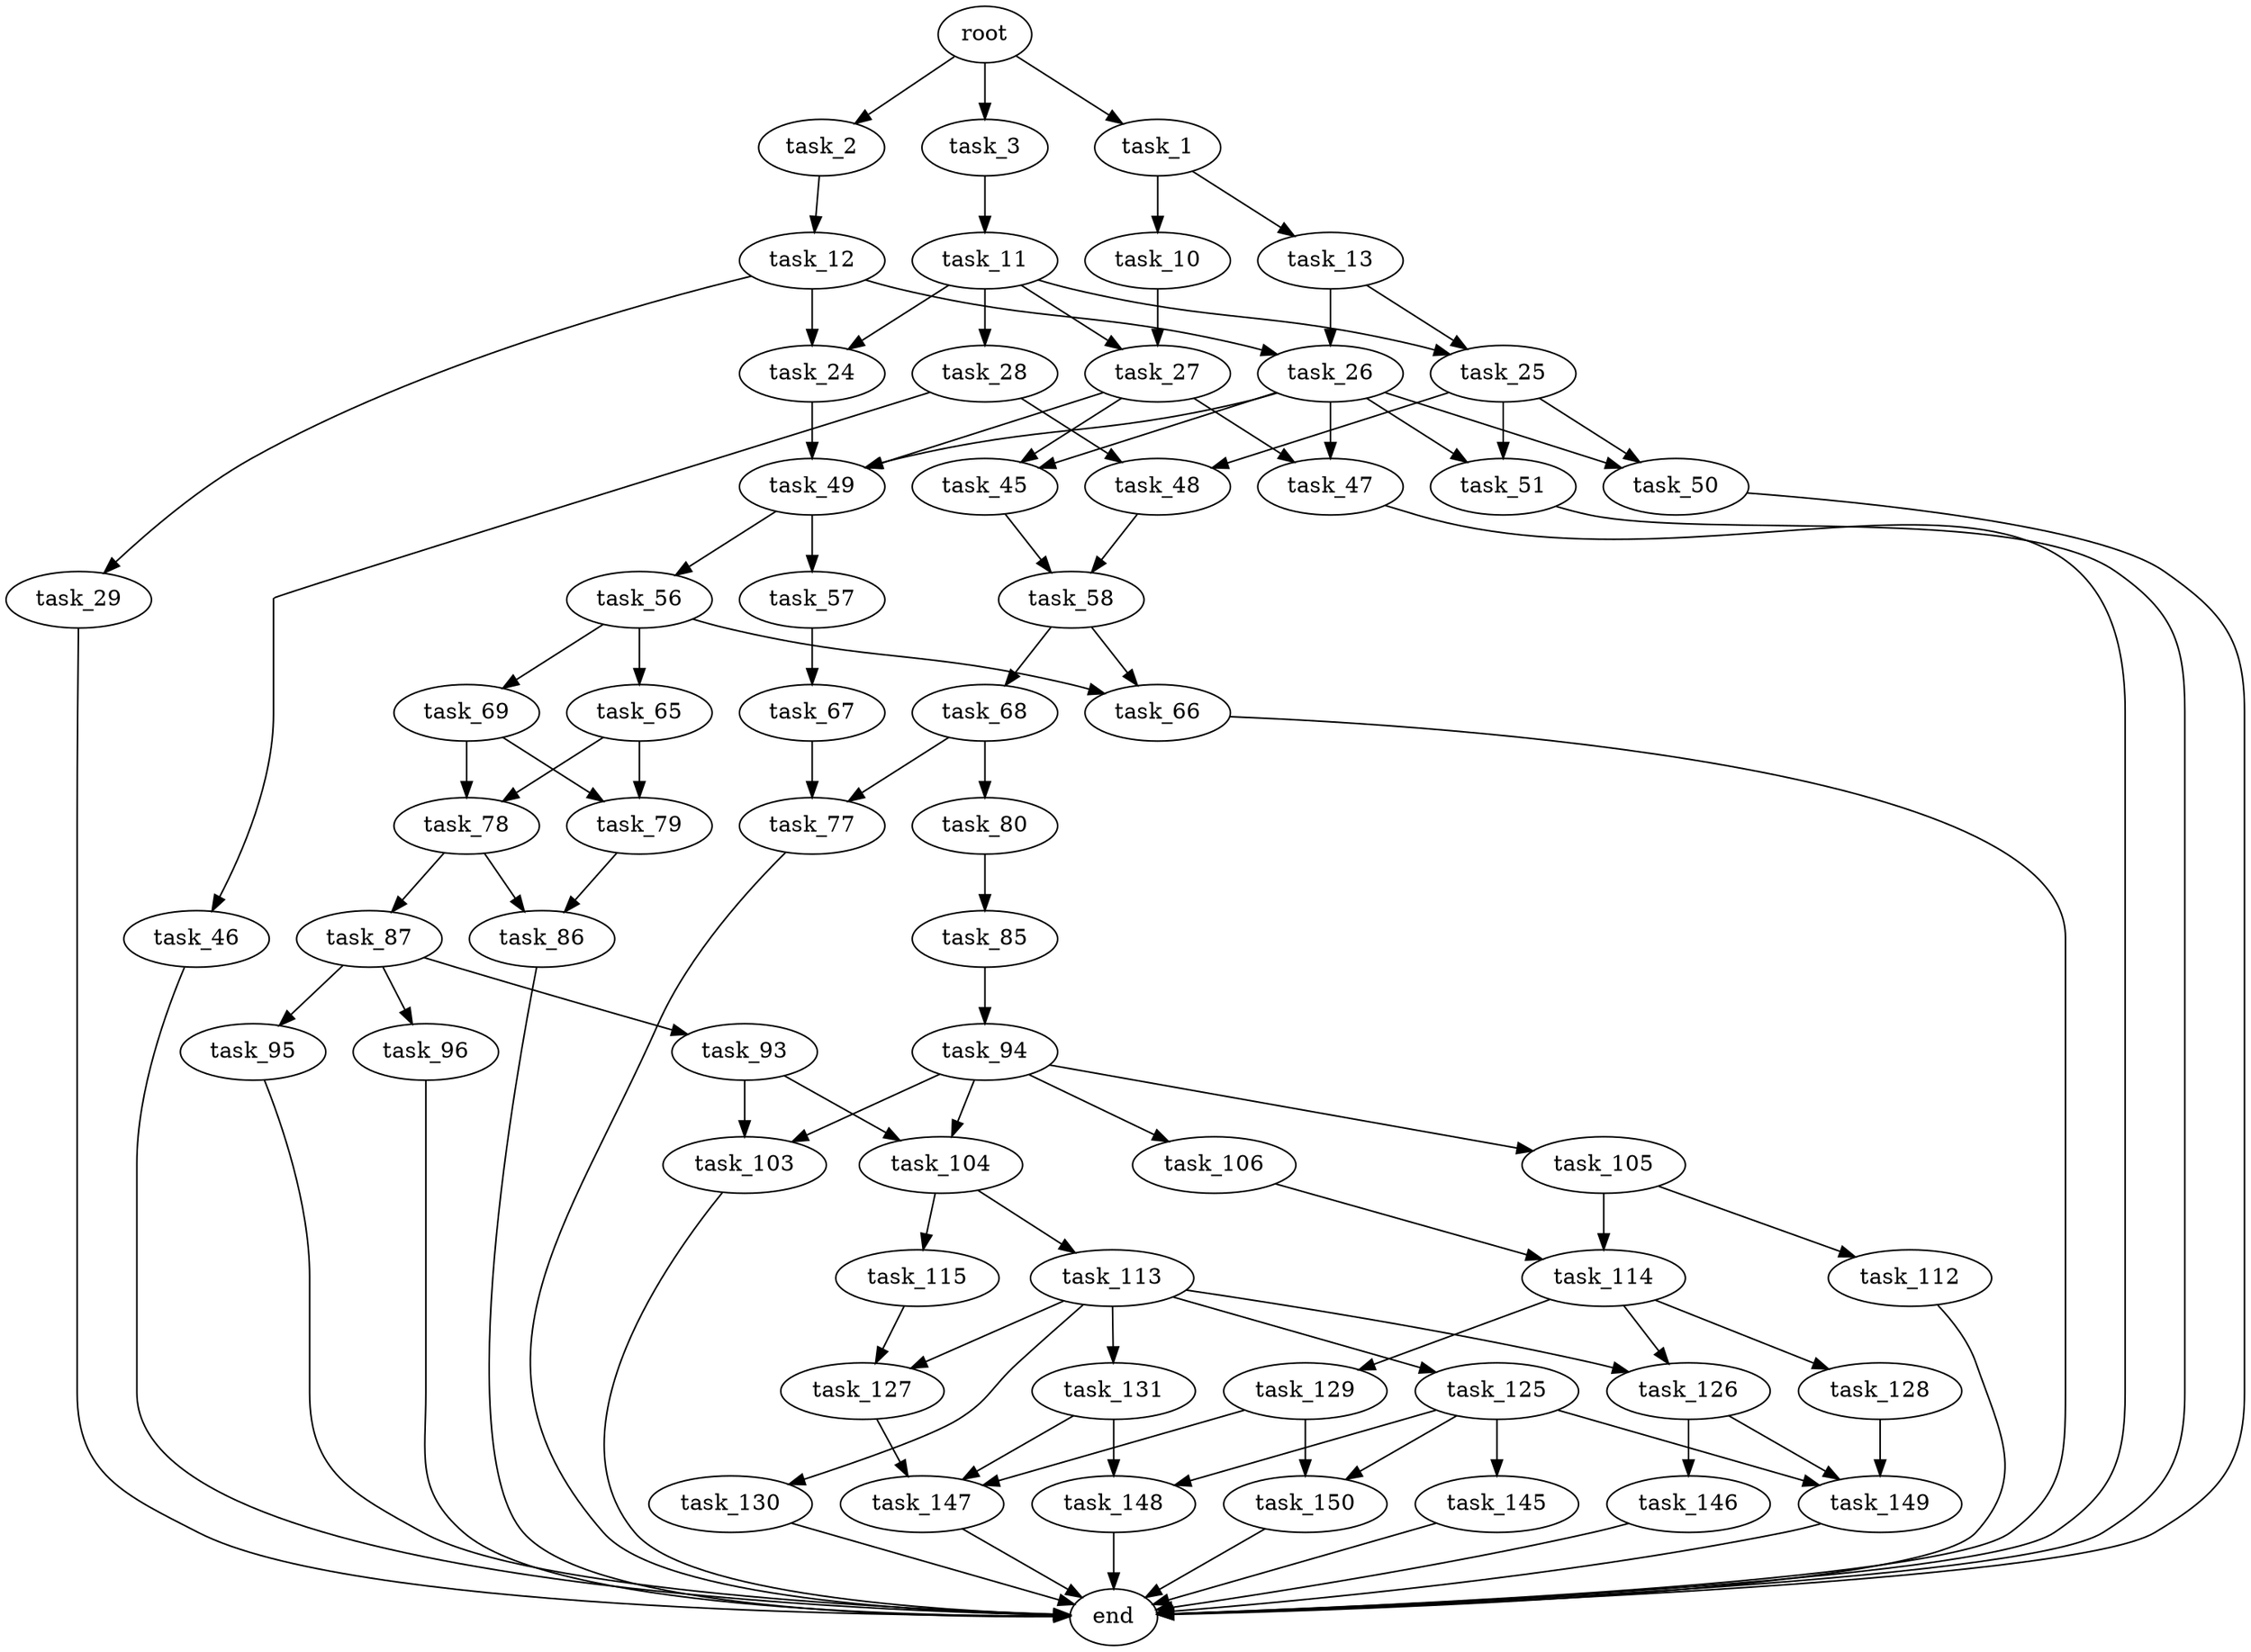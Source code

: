 digraph G {
  root [size="0.000000"];
  task_1 [size="1485991046.000000"];
  task_2 [size="14508116348.000000"];
  task_3 [size="23449936670.000000"];
  task_10 [size="234911499129.000000"];
  task_11 [size="68719476736.000000"];
  task_12 [size="21742276955.000000"];
  task_13 [size="565664689914.000000"];
  task_24 [size="11338218446.000000"];
  task_25 [size="1073741824000.000000"];
  task_26 [size="1073741824000.000000"];
  task_27 [size="15564981600.000000"];
  task_28 [size="43903600441.000000"];
  task_29 [size="16462963927.000000"];
  task_45 [size="2459134937.000000"];
  task_46 [size="327501281871.000000"];
  task_47 [size="189535089892.000000"];
  task_48 [size="12985627853.000000"];
  task_49 [size="204814005171.000000"];
  task_50 [size="1905389762.000000"];
  task_51 [size="998432897321.000000"];
  task_56 [size="134217728000.000000"];
  task_57 [size="129717744724.000000"];
  task_58 [size="87730670629.000000"];
  task_65 [size="142674535563.000000"];
  task_66 [size="3246621277.000000"];
  task_67 [size="231928233984.000000"];
  task_68 [size="8334838384.000000"];
  task_69 [size="4963136408.000000"];
  task_77 [size="512800438302.000000"];
  task_78 [size="110826465088.000000"];
  task_79 [size="23212341254.000000"];
  task_80 [size="2536951708.000000"];
  task_85 [size="128936775110.000000"];
  task_86 [size="368293445632.000000"];
  task_87 [size="58334341194.000000"];
  task_93 [size="14852551403.000000"];
  task_94 [size="2559826328.000000"];
  task_95 [size="10856003796.000000"];
  task_96 [size="815377410706.000000"];
  task_103 [size="28991029248.000000"];
  task_104 [size="68719476736.000000"];
  task_105 [size="68719476736.000000"];
  task_106 [size="1742652745.000000"];
  task_112 [size="30391122744.000000"];
  task_113 [size="162552643882.000000"];
  task_114 [size="521850011567.000000"];
  task_115 [size="1073741824000.000000"];
  task_125 [size="340869331833.000000"];
  task_126 [size="231928233984.000000"];
  task_127 [size="20947093935.000000"];
  task_128 [size="884413434704.000000"];
  task_129 [size="1302256760048.000000"];
  task_130 [size="524065961967.000000"];
  task_131 [size="24126855394.000000"];
  task_145 [size="2173890785.000000"];
  task_146 [size="3877563078.000000"];
  task_147 [size="30781423423.000000"];
  task_148 [size="10875734324.000000"];
  task_149 [size="3950064502.000000"];
  task_150 [size="403831556676.000000"];
  end [size="0.000000"];

  root -> task_1 [size="1.000000"];
  root -> task_2 [size="1.000000"];
  root -> task_3 [size="1.000000"];
  task_1 -> task_10 [size="75497472.000000"];
  task_1 -> task_13 [size="75497472.000000"];
  task_2 -> task_12 [size="679477248.000000"];
  task_3 -> task_11 [size="679477248.000000"];
  task_10 -> task_27 [size="536870912.000000"];
  task_11 -> task_24 [size="134217728.000000"];
  task_11 -> task_25 [size="134217728.000000"];
  task_11 -> task_27 [size="134217728.000000"];
  task_11 -> task_28 [size="134217728.000000"];
  task_12 -> task_24 [size="75497472.000000"];
  task_12 -> task_26 [size="75497472.000000"];
  task_12 -> task_29 [size="75497472.000000"];
  task_13 -> task_25 [size="679477248.000000"];
  task_13 -> task_26 [size="679477248.000000"];
  task_24 -> task_49 [size="411041792.000000"];
  task_25 -> task_48 [size="838860800.000000"];
  task_25 -> task_50 [size="838860800.000000"];
  task_25 -> task_51 [size="838860800.000000"];
  task_26 -> task_45 [size="838860800.000000"];
  task_26 -> task_47 [size="838860800.000000"];
  task_26 -> task_49 [size="838860800.000000"];
  task_26 -> task_50 [size="838860800.000000"];
  task_26 -> task_51 [size="838860800.000000"];
  task_27 -> task_45 [size="838860800.000000"];
  task_27 -> task_47 [size="838860800.000000"];
  task_27 -> task_49 [size="838860800.000000"];
  task_28 -> task_46 [size="33554432.000000"];
  task_28 -> task_48 [size="33554432.000000"];
  task_29 -> end [size="1.000000"];
  task_45 -> task_58 [size="75497472.000000"];
  task_46 -> end [size="1.000000"];
  task_47 -> end [size="1.000000"];
  task_48 -> task_58 [size="301989888.000000"];
  task_49 -> task_56 [size="209715200.000000"];
  task_49 -> task_57 [size="209715200.000000"];
  task_50 -> end [size="1.000000"];
  task_51 -> end [size="1.000000"];
  task_56 -> task_65 [size="209715200.000000"];
  task_56 -> task_66 [size="209715200.000000"];
  task_56 -> task_69 [size="209715200.000000"];
  task_57 -> task_67 [size="411041792.000000"];
  task_58 -> task_66 [size="134217728.000000"];
  task_58 -> task_68 [size="134217728.000000"];
  task_65 -> task_78 [size="134217728.000000"];
  task_65 -> task_79 [size="134217728.000000"];
  task_66 -> end [size="1.000000"];
  task_67 -> task_77 [size="301989888.000000"];
  task_68 -> task_77 [size="209715200.000000"];
  task_68 -> task_80 [size="209715200.000000"];
  task_69 -> task_78 [size="134217728.000000"];
  task_69 -> task_79 [size="134217728.000000"];
  task_77 -> end [size="1.000000"];
  task_78 -> task_86 [size="134217728.000000"];
  task_78 -> task_87 [size="134217728.000000"];
  task_79 -> task_86 [size="679477248.000000"];
  task_80 -> task_85 [size="134217728.000000"];
  task_85 -> task_94 [size="301989888.000000"];
  task_86 -> end [size="1.000000"];
  task_87 -> task_93 [size="134217728.000000"];
  task_87 -> task_95 [size="134217728.000000"];
  task_87 -> task_96 [size="134217728.000000"];
  task_93 -> task_103 [size="838860800.000000"];
  task_93 -> task_104 [size="838860800.000000"];
  task_94 -> task_103 [size="209715200.000000"];
  task_94 -> task_104 [size="209715200.000000"];
  task_94 -> task_105 [size="209715200.000000"];
  task_94 -> task_106 [size="209715200.000000"];
  task_95 -> end [size="1.000000"];
  task_96 -> end [size="1.000000"];
  task_103 -> end [size="1.000000"];
  task_104 -> task_113 [size="134217728.000000"];
  task_104 -> task_115 [size="134217728.000000"];
  task_105 -> task_112 [size="134217728.000000"];
  task_105 -> task_114 [size="134217728.000000"];
  task_106 -> task_114 [size="33554432.000000"];
  task_112 -> end [size="1.000000"];
  task_113 -> task_125 [size="134217728.000000"];
  task_113 -> task_126 [size="134217728.000000"];
  task_113 -> task_127 [size="134217728.000000"];
  task_113 -> task_130 [size="134217728.000000"];
  task_113 -> task_131 [size="134217728.000000"];
  task_114 -> task_126 [size="411041792.000000"];
  task_114 -> task_128 [size="411041792.000000"];
  task_114 -> task_129 [size="411041792.000000"];
  task_115 -> task_127 [size="838860800.000000"];
  task_125 -> task_145 [size="301989888.000000"];
  task_125 -> task_148 [size="301989888.000000"];
  task_125 -> task_149 [size="301989888.000000"];
  task_125 -> task_150 [size="301989888.000000"];
  task_126 -> task_146 [size="301989888.000000"];
  task_126 -> task_149 [size="301989888.000000"];
  task_127 -> task_147 [size="838860800.000000"];
  task_128 -> task_149 [size="679477248.000000"];
  task_129 -> task_147 [size="838860800.000000"];
  task_129 -> task_150 [size="838860800.000000"];
  task_130 -> end [size="1.000000"];
  task_131 -> task_147 [size="411041792.000000"];
  task_131 -> task_148 [size="411041792.000000"];
  task_145 -> end [size="1.000000"];
  task_146 -> end [size="1.000000"];
  task_147 -> end [size="1.000000"];
  task_148 -> end [size="1.000000"];
  task_149 -> end [size="1.000000"];
  task_150 -> end [size="1.000000"];
}
